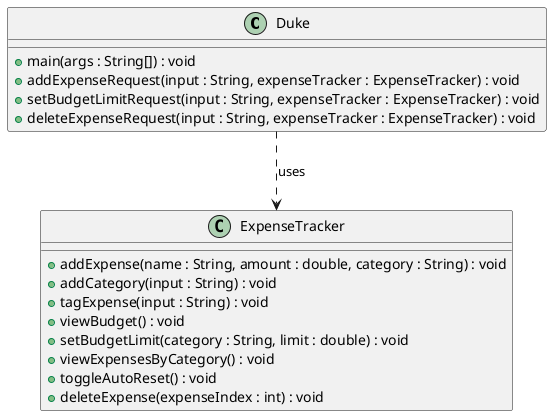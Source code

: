 @startuml

class Duke {
    + main(args : String[]) : void
    + addExpenseRequest(input : String, expenseTracker : ExpenseTracker) : void
    + setBudgetLimitRequest(input : String, expenseTracker : ExpenseTracker) : void
    + deleteExpenseRequest(input : String, expenseTracker : ExpenseTracker) : void
}

class ExpenseTracker {
    + addExpense(name : String, amount : double, category : String) : void
    + addCategory(input : String) : void
    + tagExpense(input : String) : void
    + viewBudget() : void
    + setBudgetLimit(category : String, limit : double) : void
    + viewExpensesByCategory() : void
    + toggleAutoReset() : void
    + deleteExpense(expenseIndex : int) : void
}

Duke ..> ExpenseTracker : uses

@enduml

